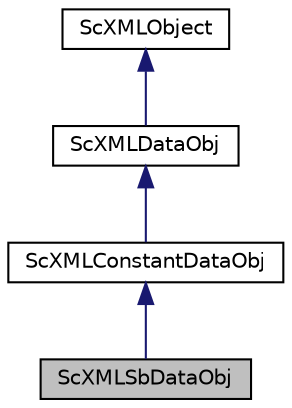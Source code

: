 digraph "ScXMLSbDataObj"
{
 // LATEX_PDF_SIZE
  edge [fontname="Helvetica",fontsize="10",labelfontname="Helvetica",labelfontsize="10"];
  node [fontname="Helvetica",fontsize="10",shape=record];
  Node1 [label="ScXMLSbDataObj",height=0.2,width=0.4,color="black", fillcolor="grey75", style="filled", fontcolor="black",tooltip=" "];
  Node2 -> Node1 [dir="back",color="midnightblue",fontsize="10",style="solid",fontname="Helvetica"];
  Node2 [label="ScXMLConstantDataObj",height=0.2,width=0.4,color="black", fillcolor="white", style="filled",URL="$classScXMLConstantDataObj.html",tooltip="base class for immediate data values"];
  Node3 -> Node2 [dir="back",color="midnightblue",fontsize="10",style="solid",fontname="Helvetica"];
  Node3 [label="ScXMLDataObj",height=0.2,width=0.4,color="black", fillcolor="white", style="filled",URL="$classScXMLDataObj.html",tooltip="base class for evaluator data objects in the SCXML data module"];
  Node4 -> Node3 [dir="back",color="midnightblue",fontsize="10",style="solid",fontname="Helvetica"];
  Node4 [label="ScXMLObject",height=0.2,width=0.4,color="black", fillcolor="white", style="filled",URL="$classScXMLObject.html",tooltip="Base class for all SCXML objects."];
}

